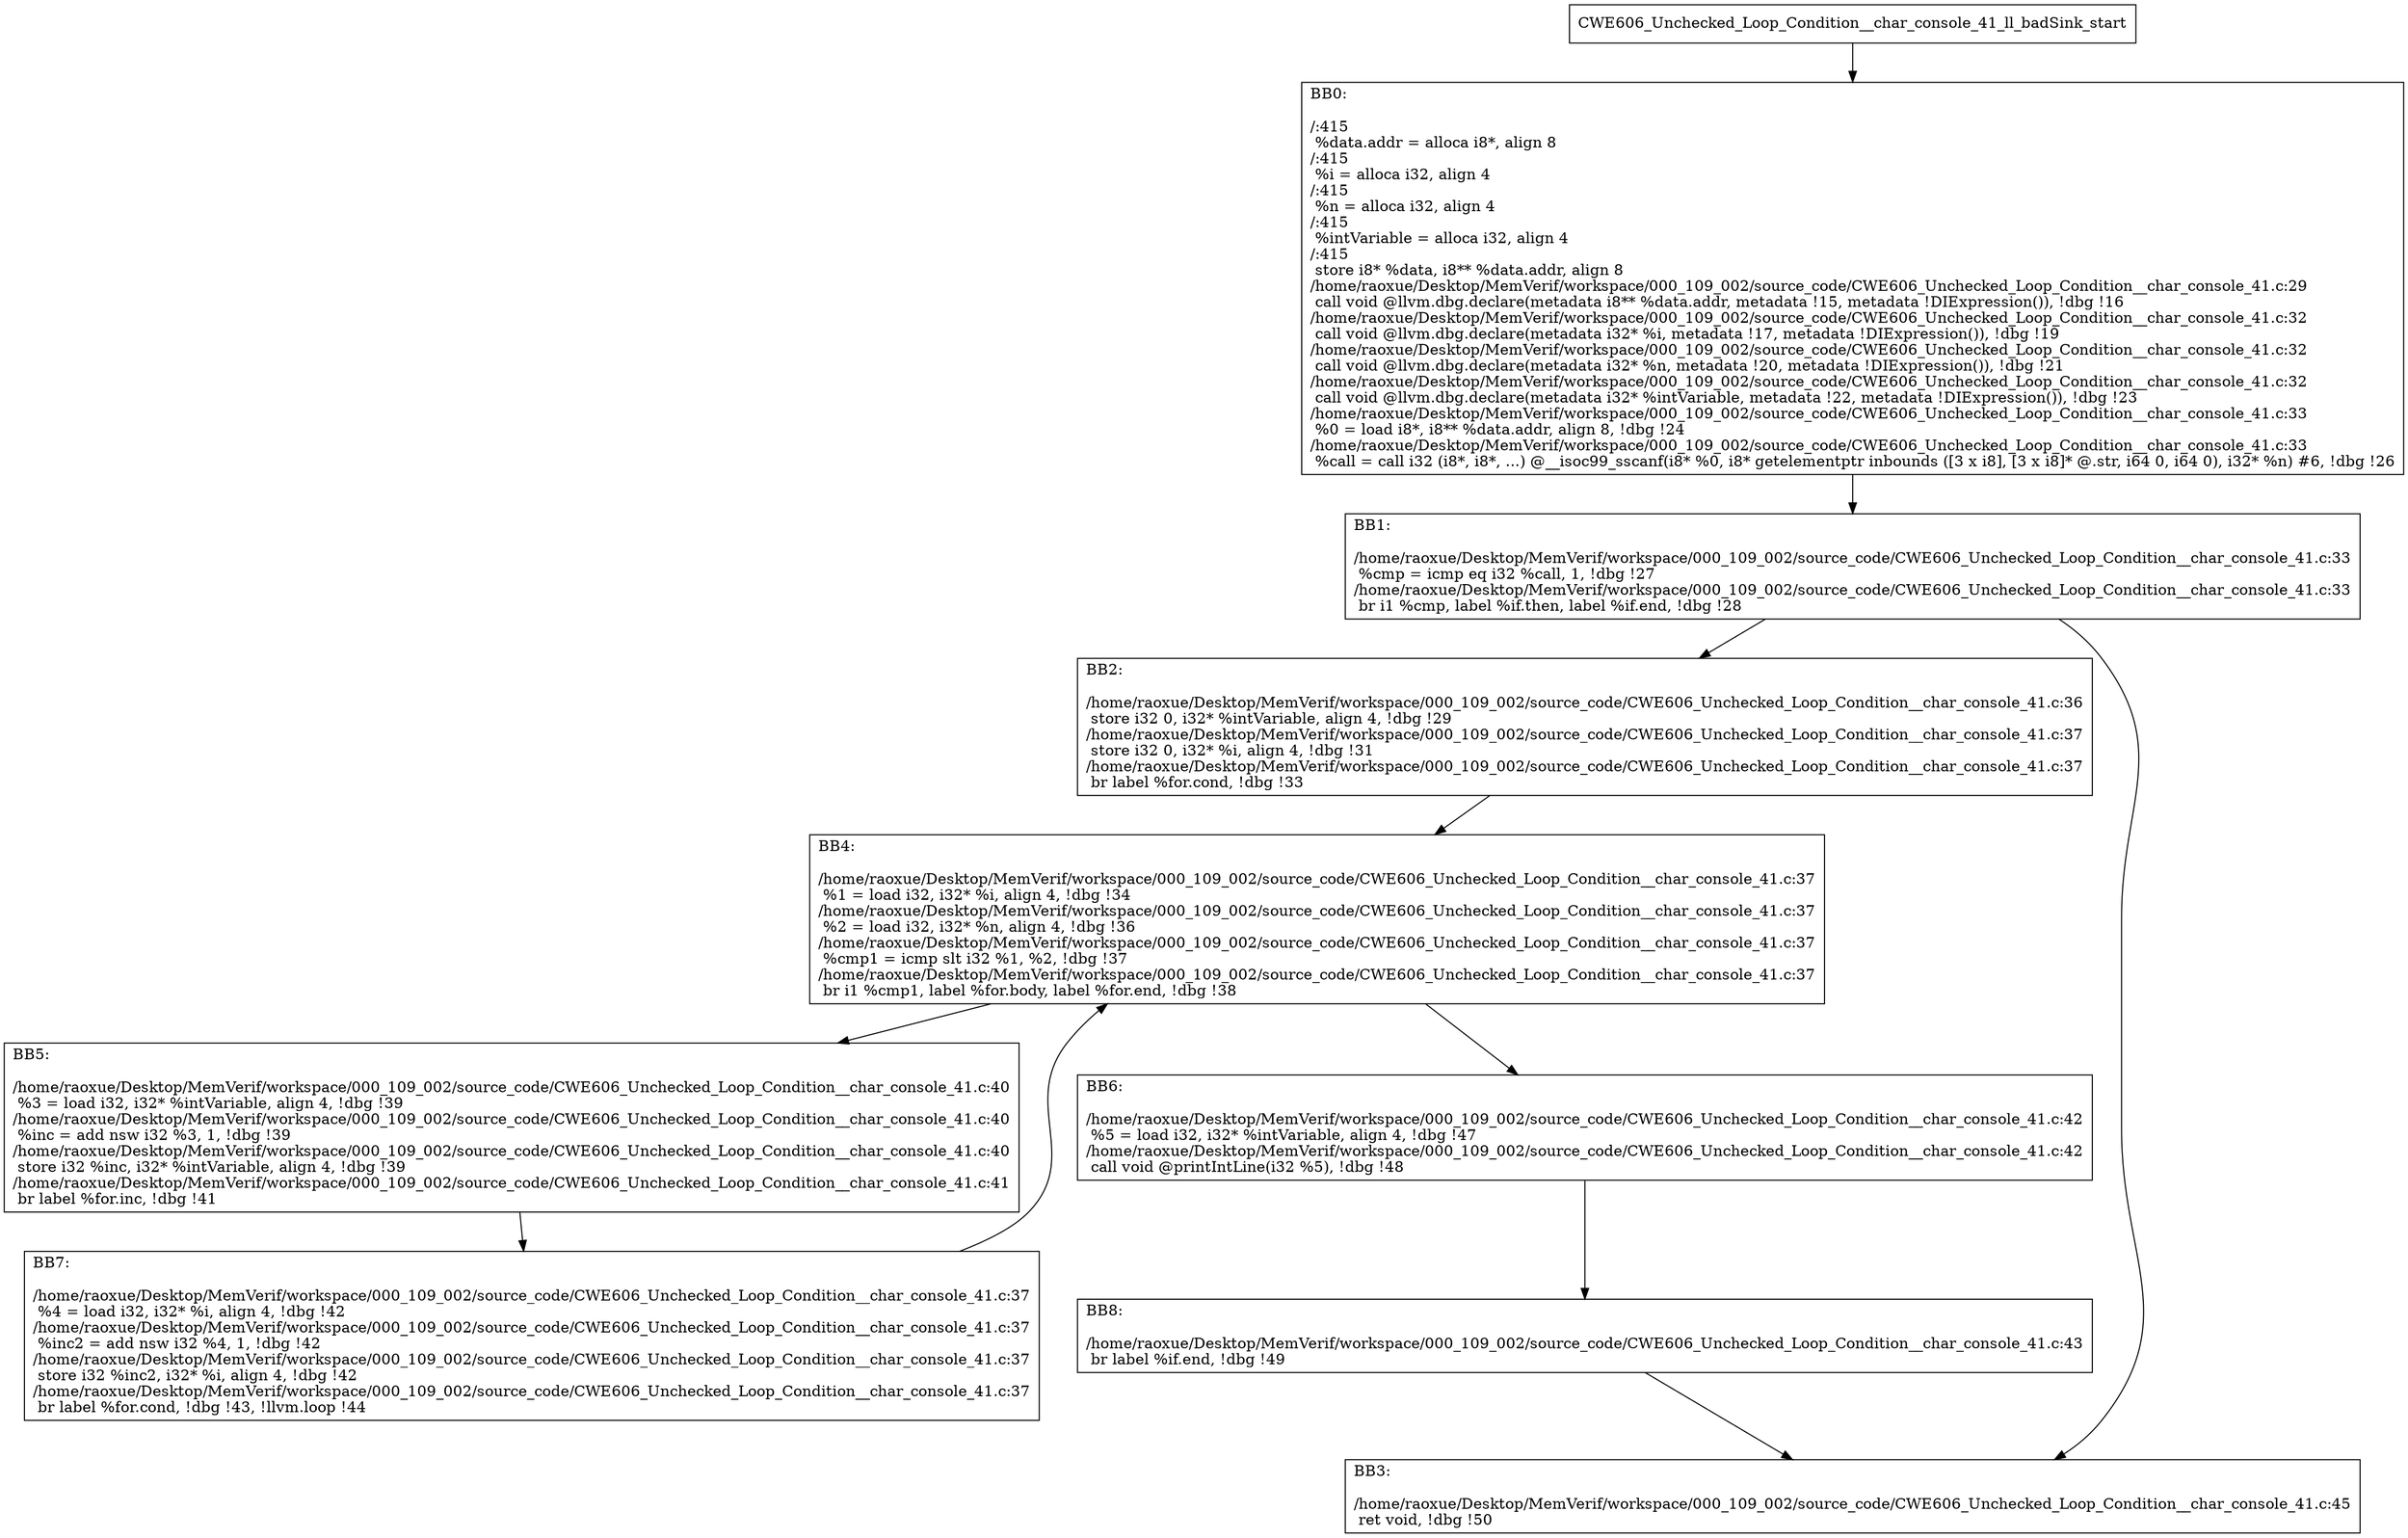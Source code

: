 digraph "CFG for'CWE606_Unchecked_Loop_Condition__char_console_41_ll_badSink' function" {
	BBCWE606_Unchecked_Loop_Condition__char_console_41_ll_badSink_start[shape=record,label="{CWE606_Unchecked_Loop_Condition__char_console_41_ll_badSink_start}"];
	BBCWE606_Unchecked_Loop_Condition__char_console_41_ll_badSink_start-> CWE606_Unchecked_Loop_Condition__char_console_41_ll_badSinkBB0;
	CWE606_Unchecked_Loop_Condition__char_console_41_ll_badSinkBB0 [shape=record, label="{BB0:\l\l/:415\l
  %data.addr = alloca i8*, align 8\l
/:415\l
  %i = alloca i32, align 4\l
/:415\l
  %n = alloca i32, align 4\l
/:415\l
  %intVariable = alloca i32, align 4\l
/:415\l
  store i8* %data, i8** %data.addr, align 8\l
/home/raoxue/Desktop/MemVerif/workspace/000_109_002/source_code/CWE606_Unchecked_Loop_Condition__char_console_41.c:29\l
  call void @llvm.dbg.declare(metadata i8** %data.addr, metadata !15, metadata !DIExpression()), !dbg !16\l
/home/raoxue/Desktop/MemVerif/workspace/000_109_002/source_code/CWE606_Unchecked_Loop_Condition__char_console_41.c:32\l
  call void @llvm.dbg.declare(metadata i32* %i, metadata !17, metadata !DIExpression()), !dbg !19\l
/home/raoxue/Desktop/MemVerif/workspace/000_109_002/source_code/CWE606_Unchecked_Loop_Condition__char_console_41.c:32\l
  call void @llvm.dbg.declare(metadata i32* %n, metadata !20, metadata !DIExpression()), !dbg !21\l
/home/raoxue/Desktop/MemVerif/workspace/000_109_002/source_code/CWE606_Unchecked_Loop_Condition__char_console_41.c:32\l
  call void @llvm.dbg.declare(metadata i32* %intVariable, metadata !22, metadata !DIExpression()), !dbg !23\l
/home/raoxue/Desktop/MemVerif/workspace/000_109_002/source_code/CWE606_Unchecked_Loop_Condition__char_console_41.c:33\l
  %0 = load i8*, i8** %data.addr, align 8, !dbg !24\l
/home/raoxue/Desktop/MemVerif/workspace/000_109_002/source_code/CWE606_Unchecked_Loop_Condition__char_console_41.c:33\l
  %call = call i32 (i8*, i8*, ...) @__isoc99_sscanf(i8* %0, i8* getelementptr inbounds ([3 x i8], [3 x i8]* @.str, i64 0, i64 0), i32* %n) #6, !dbg !26\l
}"];
	CWE606_Unchecked_Loop_Condition__char_console_41_ll_badSinkBB0-> CWE606_Unchecked_Loop_Condition__char_console_41_ll_badSinkBB1;
	CWE606_Unchecked_Loop_Condition__char_console_41_ll_badSinkBB1 [shape=record, label="{BB1:\l\l/home/raoxue/Desktop/MemVerif/workspace/000_109_002/source_code/CWE606_Unchecked_Loop_Condition__char_console_41.c:33\l
  %cmp = icmp eq i32 %call, 1, !dbg !27\l
/home/raoxue/Desktop/MemVerif/workspace/000_109_002/source_code/CWE606_Unchecked_Loop_Condition__char_console_41.c:33\l
  br i1 %cmp, label %if.then, label %if.end, !dbg !28\l
}"];
	CWE606_Unchecked_Loop_Condition__char_console_41_ll_badSinkBB1-> CWE606_Unchecked_Loop_Condition__char_console_41_ll_badSinkBB2;
	CWE606_Unchecked_Loop_Condition__char_console_41_ll_badSinkBB1-> CWE606_Unchecked_Loop_Condition__char_console_41_ll_badSinkBB3;
	CWE606_Unchecked_Loop_Condition__char_console_41_ll_badSinkBB2 [shape=record, label="{BB2:\l\l/home/raoxue/Desktop/MemVerif/workspace/000_109_002/source_code/CWE606_Unchecked_Loop_Condition__char_console_41.c:36\l
  store i32 0, i32* %intVariable, align 4, !dbg !29\l
/home/raoxue/Desktop/MemVerif/workspace/000_109_002/source_code/CWE606_Unchecked_Loop_Condition__char_console_41.c:37\l
  store i32 0, i32* %i, align 4, !dbg !31\l
/home/raoxue/Desktop/MemVerif/workspace/000_109_002/source_code/CWE606_Unchecked_Loop_Condition__char_console_41.c:37\l
  br label %for.cond, !dbg !33\l
}"];
	CWE606_Unchecked_Loop_Condition__char_console_41_ll_badSinkBB2-> CWE606_Unchecked_Loop_Condition__char_console_41_ll_badSinkBB4;
	CWE606_Unchecked_Loop_Condition__char_console_41_ll_badSinkBB4 [shape=record, label="{BB4:\l\l/home/raoxue/Desktop/MemVerif/workspace/000_109_002/source_code/CWE606_Unchecked_Loop_Condition__char_console_41.c:37\l
  %1 = load i32, i32* %i, align 4, !dbg !34\l
/home/raoxue/Desktop/MemVerif/workspace/000_109_002/source_code/CWE606_Unchecked_Loop_Condition__char_console_41.c:37\l
  %2 = load i32, i32* %n, align 4, !dbg !36\l
/home/raoxue/Desktop/MemVerif/workspace/000_109_002/source_code/CWE606_Unchecked_Loop_Condition__char_console_41.c:37\l
  %cmp1 = icmp slt i32 %1, %2, !dbg !37\l
/home/raoxue/Desktop/MemVerif/workspace/000_109_002/source_code/CWE606_Unchecked_Loop_Condition__char_console_41.c:37\l
  br i1 %cmp1, label %for.body, label %for.end, !dbg !38\l
}"];
	CWE606_Unchecked_Loop_Condition__char_console_41_ll_badSinkBB4-> CWE606_Unchecked_Loop_Condition__char_console_41_ll_badSinkBB5;
	CWE606_Unchecked_Loop_Condition__char_console_41_ll_badSinkBB4-> CWE606_Unchecked_Loop_Condition__char_console_41_ll_badSinkBB6;
	CWE606_Unchecked_Loop_Condition__char_console_41_ll_badSinkBB5 [shape=record, label="{BB5:\l\l/home/raoxue/Desktop/MemVerif/workspace/000_109_002/source_code/CWE606_Unchecked_Loop_Condition__char_console_41.c:40\l
  %3 = load i32, i32* %intVariable, align 4, !dbg !39\l
/home/raoxue/Desktop/MemVerif/workspace/000_109_002/source_code/CWE606_Unchecked_Loop_Condition__char_console_41.c:40\l
  %inc = add nsw i32 %3, 1, !dbg !39\l
/home/raoxue/Desktop/MemVerif/workspace/000_109_002/source_code/CWE606_Unchecked_Loop_Condition__char_console_41.c:40\l
  store i32 %inc, i32* %intVariable, align 4, !dbg !39\l
/home/raoxue/Desktop/MemVerif/workspace/000_109_002/source_code/CWE606_Unchecked_Loop_Condition__char_console_41.c:41\l
  br label %for.inc, !dbg !41\l
}"];
	CWE606_Unchecked_Loop_Condition__char_console_41_ll_badSinkBB5-> CWE606_Unchecked_Loop_Condition__char_console_41_ll_badSinkBB7;
	CWE606_Unchecked_Loop_Condition__char_console_41_ll_badSinkBB7 [shape=record, label="{BB7:\l\l/home/raoxue/Desktop/MemVerif/workspace/000_109_002/source_code/CWE606_Unchecked_Loop_Condition__char_console_41.c:37\l
  %4 = load i32, i32* %i, align 4, !dbg !42\l
/home/raoxue/Desktop/MemVerif/workspace/000_109_002/source_code/CWE606_Unchecked_Loop_Condition__char_console_41.c:37\l
  %inc2 = add nsw i32 %4, 1, !dbg !42\l
/home/raoxue/Desktop/MemVerif/workspace/000_109_002/source_code/CWE606_Unchecked_Loop_Condition__char_console_41.c:37\l
  store i32 %inc2, i32* %i, align 4, !dbg !42\l
/home/raoxue/Desktop/MemVerif/workspace/000_109_002/source_code/CWE606_Unchecked_Loop_Condition__char_console_41.c:37\l
  br label %for.cond, !dbg !43, !llvm.loop !44\l
}"];
	CWE606_Unchecked_Loop_Condition__char_console_41_ll_badSinkBB7-> CWE606_Unchecked_Loop_Condition__char_console_41_ll_badSinkBB4;
	CWE606_Unchecked_Loop_Condition__char_console_41_ll_badSinkBB6 [shape=record, label="{BB6:\l\l/home/raoxue/Desktop/MemVerif/workspace/000_109_002/source_code/CWE606_Unchecked_Loop_Condition__char_console_41.c:42\l
  %5 = load i32, i32* %intVariable, align 4, !dbg !47\l
/home/raoxue/Desktop/MemVerif/workspace/000_109_002/source_code/CWE606_Unchecked_Loop_Condition__char_console_41.c:42\l
  call void @printIntLine(i32 %5), !dbg !48\l
}"];
	CWE606_Unchecked_Loop_Condition__char_console_41_ll_badSinkBB6-> CWE606_Unchecked_Loop_Condition__char_console_41_ll_badSinkBB8;
	CWE606_Unchecked_Loop_Condition__char_console_41_ll_badSinkBB8 [shape=record, label="{BB8:\l\l/home/raoxue/Desktop/MemVerif/workspace/000_109_002/source_code/CWE606_Unchecked_Loop_Condition__char_console_41.c:43\l
  br label %if.end, !dbg !49\l
}"];
	CWE606_Unchecked_Loop_Condition__char_console_41_ll_badSinkBB8-> CWE606_Unchecked_Loop_Condition__char_console_41_ll_badSinkBB3;
	CWE606_Unchecked_Loop_Condition__char_console_41_ll_badSinkBB3 [shape=record, label="{BB3:\l\l/home/raoxue/Desktop/MemVerif/workspace/000_109_002/source_code/CWE606_Unchecked_Loop_Condition__char_console_41.c:45\l
  ret void, !dbg !50\l
}"];
}
